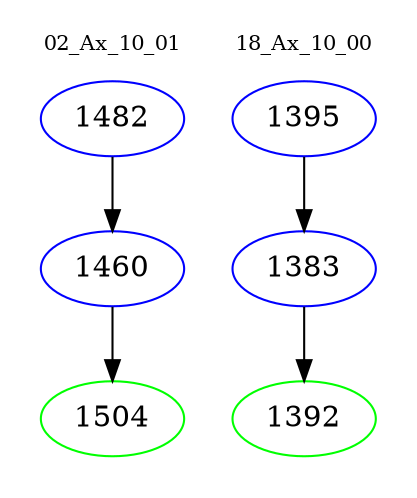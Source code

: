 digraph{
subgraph cluster_0 {
color = white
label = "02_Ax_10_01";
fontsize=10;
T0_1482 [label="1482", color="blue"]
T0_1482 -> T0_1460 [color="black"]
T0_1460 [label="1460", color="blue"]
T0_1460 -> T0_1504 [color="black"]
T0_1504 [label="1504", color="green"]
}
subgraph cluster_1 {
color = white
label = "18_Ax_10_00";
fontsize=10;
T1_1395 [label="1395", color="blue"]
T1_1395 -> T1_1383 [color="black"]
T1_1383 [label="1383", color="blue"]
T1_1383 -> T1_1392 [color="black"]
T1_1392 [label="1392", color="green"]
}
}
